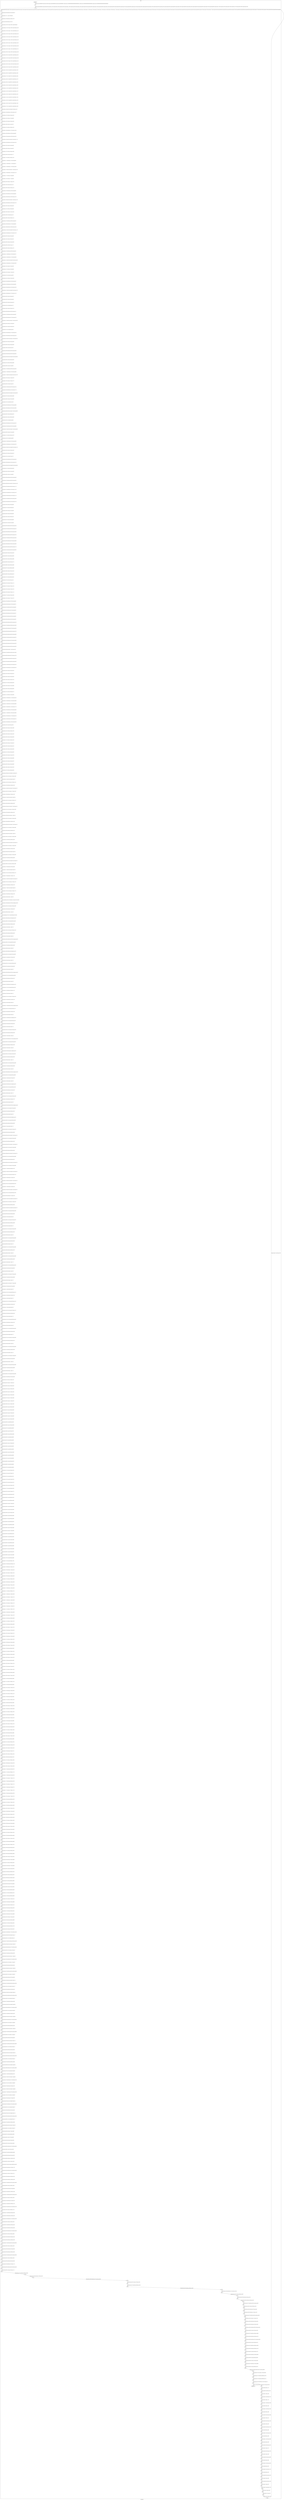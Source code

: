 digraph G {
label="Btor2XCFA";
subgraph cluster_0 {
label="main";
main_init[];
l1[];
l3[];
l4[];
l5[];
l6[];
l7[];
l8[];
l9[];
l10[];
l11[];
l12[];
l13[];
l14[];
l15[];
l16[];
l17[];
l18[];
l19[];
l20[];
l21[];
l22[];
l23[];
l24[];
l25[];
l26[];
l27[];
l28[];
l29[];
l30[];
l31[];
l32[];
l33[];
l34[];
l35[];
l36[];
l37[];
l38[];
l39[];
l40[];
l41[];
l42[];
l43[];
l44[];
l45[];
l46[];
l47[];
l48[];
l49[];
l50[];
l51[];
l52[];
l53[];
l54[];
l55[];
l56[];
l57[];
l58[];
l59[];
l60[];
l61[];
l62[];
l63[];
l64[];
l65[];
l66[];
l67[];
l68[];
l69[];
l70[];
l71[];
l72[];
l73[];
l74[];
l75[];
l76[];
l77[];
l78[];
l79[];
l80[];
l81[];
l82[];
l83[];
l84[];
l85[];
l86[];
l87[];
l88[];
l89[];
l90[];
l91[];
l92[];
l93[];
l94[];
l95[];
l96[];
l97[];
l98[];
l99[];
l100[];
l101[];
l102[];
l103[];
l104[];
l105[];
l106[];
l107[];
l108[];
l109[];
l110[];
l111[];
l112[];
l113[];
l114[];
l115[];
l116[];
l117[];
l118[];
l119[];
l120[];
l121[];
l122[];
l123[];
l124[];
l125[];
l126[];
l127[];
l128[];
l129[];
l130[];
l131[];
l132[];
l133[];
l134[];
l135[];
l136[];
l137[];
l138[];
l139[];
l140[];
l141[];
l142[];
l143[];
l144[];
l145[];
l146[];
l147[];
l148[];
l149[];
l150[];
l151[];
l152[];
l153[];
l154[];
l155[];
l156[];
l157[];
l158[];
l159[];
l160[];
l161[];
l162[];
l163[];
l164[];
l165[];
l166[];
l167[];
l168[];
l169[];
l170[];
l171[];
l172[];
l173[];
l174[];
l175[];
l176[];
l177[];
l178[];
l179[];
l180[];
l181[];
l182[];
l183[];
l184[];
l185[];
l186[];
l187[];
l188[];
l189[];
l190[];
l191[];
l192[];
l193[];
l194[];
l195[];
l196[];
l197[];
l198[];
l199[];
l200[];
l201[];
l202[];
l203[];
l204[];
l205[];
l206[];
l207[];
l208[];
l209[];
l210[];
l211[];
l212[];
l213[];
l214[];
l215[];
l216[];
l217[];
l218[];
l219[];
l220[];
l221[];
l222[];
l223[];
l224[];
l225[];
l226[];
l227[];
l228[];
l229[];
l230[];
l231[];
l232[];
l233[];
l234[];
l235[];
l236[];
l237[];
l238[];
l239[];
l240[];
l241[];
l242[];
l243[];
l244[];
l245[];
l246[];
l247[];
l248[];
l249[];
l250[];
l251[];
l252[];
l253[];
l254[];
l255[];
l256[];
l257[];
l258[];
l259[];
l260[];
l261[];
l262[];
l263[];
l264[];
l265[];
l266[];
l267[];
l268[];
l269[];
l270[];
l271[];
l272[];
l273[];
l274[];
l275[];
l276[];
l277[];
l278[];
l279[];
l280[];
l281[];
l282[];
l283[];
l284[];
l285[];
l286[];
l287[];
l288[];
l289[];
l290[];
l291[];
l292[];
l293[];
l294[];
l295[];
l296[];
l297[];
l298[];
l299[];
l300[];
l301[];
l302[];
l303[];
l304[];
l305[];
l306[];
l307[];
l308[];
l309[];
l310[];
l311[];
l312[];
l313[];
l314[];
l315[];
l316[];
l317[];
l318[];
l319[];
l320[];
l321[];
l322[];
l323[];
l324[];
l325[];
l326[];
l327[];
l328[];
l329[];
l330[];
l331[];
l332[];
l333[];
l334[];
l335[];
l336[];
l337[];
l338[];
l339[];
l340[];
l341[];
l342[];
l343[];
l344[];
l345[];
l346[];
l347[];
l348[];
l349[];
l350[];
l351[];
l352[];
l353[];
l354[];
l355[];
l356[];
l357[];
l358[];
l359[];
l360[];
l361[];
l362[];
l363[];
l364[];
l365[];
l366[];
l367[];
l368[];
l369[];
l370[];
l371[];
l372[];
l373[];
l374[];
l375[];
l376[];
l377[];
l378[];
l379[];
l380[];
l381[];
l382[];
l383[];
l384[];
l385[];
l386[];
l387[];
l388[];
l389[];
l390[];
l391[];
l392[];
l393[];
l394[];
l395[];
l396[];
l397[];
l398[];
l399[];
l400[];
l401[];
l402[];
l403[];
l404[];
l405[];
l406[];
l407[];
l408[];
l409[];
l410[];
l411[];
l412[];
l413[];
l414[];
l415[];
l416[];
l417[];
l418[];
l419[];
l420[];
l421[];
l422[];
l423[];
l424[];
l425[];
l426[];
l427[];
l428[];
l429[];
l430[];
l431[];
l432[];
l433[];
l434[];
l435[];
l436[];
l437[];
l438[];
l439[];
l440[];
l441[];
l442[];
l443[];
l444[];
l445[];
l446[];
l447[];
l448[];
l449[];
l450[];
l451[];
l452[];
l453[];
l454[];
l455[];
l456[];
l457[];
l458[];
l459[];
l460[];
l461[];
l462[];
l463[];
l464[];
l465[];
l466[];
l467[];
l468[];
l469[];
l470[];
l471[];
l472[];
l473[];
l474[];
l475[];
l476[];
l477[];
l478[];
l479[];
l480[];
l481[];
l482[];
l483[];
l484[];
l485[];
l486[];
l487[];
l488[];
l489[];
l490[];
l491[];
l492[];
l493[];
l494[];
l495[];
l496[];
l497[];
l498[];
l499[];
l500[];
l501[];
l502[];
l503[];
l504[];
l505[];
l506[];
l507[];
l508[];
l509[];
l510[];
l511[];
l512[];
l513[];
l514[];
l515[];
l516[];
l517[];
l518[];
l519[];
l520[];
l521[];
l522[];
l523[];
l524[];
l525[];
l526[];
l527[];
l528[];
l529[];
l530[];
l531[];
l532[];
l533[];
l534[];
l535[];
l536[];
l537[];
l538[];
l539[];
l540[];
l541[];
l542[];
l543[];
l544[];
l545[];
l546[];
l547[];
l548[];
l549[];
l550[];
l551[];
l552[];
l553[];
l554[];
l555[];
l556[];
l557[];
l558[];
l559[];
l560[];
l561[];
l562[];
l563[];
l564[];
l565[];
l566[];
l567[];
l568[];
l569[];
l570[];
l571[];
l572[];
l573[];
l574[];
l575[];
l576[];
l577[];
l578[];
l579[];
l580[];
l581[];
l582[];
l583[];
l584[];
l585[];
l586[];
l587[];
l588[];
l589[];
l590[];
l591[];
l592[];
l593[];
l594[];
l595[];
l596[];
l597[];
l598[];
l599[];
l600[];
l601[];
l602[];
l603[];
l604[];
l605[];
l606[];
l607[];
l608[];
l609[];
l610[];
l611[];
l612[];
l613[];
l614[];
l615[];
l616[];
l617[];
l618[];
l619[];
l620[];
l621[];
l622[];
l623[];
l624[];
l625[];
l626[];
l627[];
l628[];
l629[];
l630[];
l631[];
l632[];
l633[];
l634[];
l635[];
l636[];
l637[];
l638[];
l639[];
l640[];
l641[];
l642[];
l643[];
l644[];
l645[];
l646[];
l647[];
l648[];
l649[];
l650[];
l651[];
l652[];
l653[];
l654[];
l655[];
l656[];
l657[];
l658[];
l659[];
l660[];
l661[];
l662[];
l663[];
l664[];
l665[];
l666[];
l667[];
l668[];
l669[];
l670[];
l671[];
l672[];
l673[];
l674[];
l675[];
l676[];
l677[];
l678[];
l679[];
l680[];
l681[];
l682[];
l683[];
l684[];
l685[];
l686[];
l687[];
l688[];
l689[];
l690[];
l691[];
l692[];
l693[];
l694[];
l695[];
l696[];
l697[];
l698[];
l699[];
l700[];
l701[];
l702[];
l703[];
l704[];
l705[];
l706[];
l707[];
l708[];
l709[];
l710[];
l711[];
l712[];
l713[];
l714[];
l715[];
l716[];
l717[];
l718[];
l719[];
l720[];
l721[];
l722[];
l723[];
l724[];
l725[];
l726[];
l727[];
l728[];
l729[];
l730[];
l731[];
l732[];
l733[];
l734[];
l735[];
l736[];
l737[];
l738[];
l739[];
l740[];
l741[];
l742[];
l743[];
l744[];
l745[];
l746[];
l747[];
l748[];
l749[];
l750[];
l751[];
l752[];
l753[];
l754[];
l755[];
l756[];
l757[];
l758[];
l759[];
l760[];
l761[];
l762[];
l763[];
l764[];
l765[];
l766[];
l767[];
l768[];
l769[];
l770[];
l771[];
l772[];
l773[];
l774[];
l775[];
l776[];
l777[];
l778[];
l779[];
l780[];
l781[];
l782[];
l783[];
l784[];
l785[];
l786[];
l787[];
l788[];
l789[];
l790[];
main_error[];
l791[];
l792[];
l793[];
l794[];
l795[];
l796[];
l797[];
l798[];
l799[];
l800[];
l801[];
l802[];
l803[];
l804[];
l805[];
l806[];
l807[];
l808[];
l809[];
l810[];
l811[];
l812[];
l813[];
l814[];
l815[];
l816[];
l817[];
l818[];
l819[];
l820[];
l821[];
l822[];
l823[];
l824[];
l825[];
l826[];
l827[];
l828[];
main_init -> l1 [label="[(assign const_5 #b00000000),(assign const_8 #b0),(assign const_86 #b00000000),(assign const_88 #b00000001),(assign const_102 #b00000000000000000000000000000001),(assign const_103 #b000000000000000000000000),(assign const_481 #b00000000000000000000000000000000)] "];
l3 -> l4 [label="[(havoc input_85),(havoc input_87),(havoc input_89),(havoc input_90),(havoc input_91),(havoc input_92),(havoc input_93),(havoc input_94),(havoc input_95),(havoc input_96),(havoc input_97),(havoc input_98),(havoc input_99),(havoc input_100),(havoc input_101),(havoc input_107),(havoc input_108),(havoc input_109),(havoc input_110),(havoc input_111),(havoc input_112),(havoc input_113),(havoc input_114),(havoc input_115),(havoc input_116),(havoc input_117),(havoc input_118),(havoc input_119),(havoc input_153),(havoc input_166),(havoc input_179),(havoc input_192),(havoc input_205),(havoc input_218),(havoc input_231),(havoc input_240),(havoc input_242),(havoc input_244),(havoc input_251),(havoc input_253),(havoc input_255),(havoc input_262),(havoc input_264),(havoc input_266),(havoc input_273),(havoc input_275),(havoc input_277),(havoc input_284),(havoc input_286),(havoc input_288),(havoc input_295),(havoc input_297),(havoc input_299),(havoc input_306),(havoc input_308),(havoc input_310),(havoc input_317),(havoc input_319),(havoc input_321),(havoc input_328),(havoc input_330),(havoc input_332)] "];
l4 -> l5 [label="[(assign binary_83 (bvand state_79 (bvnot state_81)))] "];
l5 -> l6 [label="[(assign binary_104 (++ const_103 state_6))] "];
l6 -> l7 [label="[(assign binary_105 (bvadd const_102 binary_104))] "];
l7 -> l8 [label="[(assign slice_106 (extract binary_105 0 8))] "];
l8 -> l9 [label="[(assign ternary_120 (ite (= input_119 #b1) const_88 state_6))] "];
l9 -> l10 [label="[(assign ternary_121 (ite (= input_118 #b1) slice_106 ternary_120))] "];
l10 -> l11 [label="[(assign ternary_122 (ite (= input_117 #b1) const_88 ternary_121))] "];
l11 -> l12 [label="[(assign ternary_123 (ite (= input_116 #b1) slice_106 ternary_122))] "];
l12 -> l13 [label="[(assign ternary_124 (ite (= input_115 #b1) const_88 ternary_123))] "];
l13 -> l14 [label="[(assign ternary_125 (ite (= input_114 #b1) slice_106 ternary_124))] "];
l14 -> l15 [label="[(assign ternary_126 (ite (= input_113 #b1) const_88 ternary_125))] "];
l15 -> l16 [label="[(assign ternary_127 (ite (= input_112 #b1) slice_106 ternary_126))] "];
l16 -> l17 [label="[(assign ternary_128 (ite (= input_111 #b1) const_88 ternary_127))] "];
l17 -> l18 [label="[(assign ternary_129 (ite (= input_110 #b1) slice_106 ternary_128))] "];
l18 -> l19 [label="[(assign ternary_130 (ite (= input_109 #b1) const_88 ternary_129))] "];
l19 -> l20 [label="[(assign ternary_131 (ite (= input_108 #b1) slice_106 ternary_130))] "];
l20 -> l21 [label="[(assign ternary_132 (ite (= input_107 #b1) const_88 ternary_131))] "];
l21 -> l22 [label="[(assign ternary_133 (ite (= input_101 #b1) slice_106 ternary_132))] "];
l22 -> l23 [label="[(assign ternary_134 (ite (= input_100 #b1) const_88 ternary_133))] "];
l23 -> l24 [label="[(assign ternary_135 (ite (= input_99 #b1) const_86 ternary_134))] "];
l24 -> l25 [label="[(assign ternary_136 (ite (= input_98 #b1) const_88 ternary_135))] "];
l25 -> l26 [label="[(assign ternary_137 (ite (= input_97 #b1) const_86 ternary_136))] "];
l26 -> l27 [label="[(assign ternary_138 (ite (= input_96 #b1) const_88 ternary_137))] "];
l27 -> l28 [label="[(assign ternary_139 (ite (= input_95 #b1) const_86 ternary_138))] "];
l28 -> l29 [label="[(assign ternary_140 (ite (= input_94 #b1) const_88 ternary_139))] "];
l29 -> l30 [label="[(assign ternary_141 (ite (= input_93 #b1) const_86 ternary_140))] "];
l30 -> l31 [label="[(assign ternary_142 (ite (= input_92 #b1) const_88 ternary_141))] "];
l31 -> l32 [label="[(assign ternary_143 (ite (= input_91 #b1) const_86 ternary_142))] "];
l32 -> l33 [label="[(assign ternary_144 (ite (= input_90 #b1) const_88 ternary_143))] "];
l33 -> l34 [label="[(assign ternary_145 (ite (= input_89 #b1) const_86 ternary_144))] "];
l34 -> l35 [label="[(assign ternary_146 (ite (= input_87 #b1) const_88 ternary_145))] "];
l35 -> l36 [label="[(assign ternary_147 (ite (= input_85 #b1) const_86 ternary_146))] "];
l36 -> l37 [label="[(assign binary_149 (bvand (bvnot state_9) (bvnot input_119)))] "];
l37 -> l38 [label="[(assign binary_150 (bvand binary_149 (bvnot input_118)))] "];
l38 -> l39 [label="[(assign binary_151 (bvor binary_150 input_100))] "];
l39 -> l40 [label="[(assign binary_152 (bvor binary_151 input_99))] "];
l40 -> l41 [label="[(assign binary_154 (bvor binary_152 input_153))] "];
l41 -> l42 [label="[(assign binary_156 (bvor state_11 input_119))] "];
l42 -> l43 [label="[(assign binary_157 (bvor binary_156 input_118))] "];
l43 -> l44 [label="[(assign binary_158 (bvand binary_157 (bvnot input_100)))] "];
l44 -> l45 [label="[(assign binary_159 (bvand binary_158 (bvnot input_99)))] "];
l45 -> l46 [label="[(assign binary_160 (bvand binary_159 (bvnot input_153)))] "];
l46 -> l47 [label="[(assign binary_162 (bvand (bvnot state_13) (bvnot input_117)))] "];
l47 -> l48 [label="[(assign binary_163 (bvand binary_162 (bvnot input_116)))] "];
l48 -> l49 [label="[(assign binary_164 (bvor binary_163 input_98))] "];
l49 -> l50 [label="[(assign binary_165 (bvor binary_164 input_97))] "];
l50 -> l51 [label="[(assign binary_167 (bvor binary_165 input_166))] "];
l51 -> l52 [label="[(assign binary_169 (bvor state_15 input_117))] "];
l52 -> l53 [label="[(assign binary_170 (bvor binary_169 input_116))] "];
l53 -> l54 [label="[(assign binary_171 (bvand binary_170 (bvnot input_98)))] "];
l54 -> l55 [label="[(assign binary_172 (bvand binary_171 (bvnot input_97)))] "];
l55 -> l56 [label="[(assign binary_173 (bvand binary_172 (bvnot input_166)))] "];
l56 -> l57 [label="[(assign binary_175 (bvand (bvnot state_17) (bvnot input_115)))] "];
l57 -> l58 [label="[(assign binary_176 (bvand binary_175 (bvnot input_114)))] "];
l58 -> l59 [label="[(assign binary_177 (bvor binary_176 input_96))] "];
l59 -> l60 [label="[(assign binary_178 (bvor binary_177 input_95))] "];
l60 -> l61 [label="[(assign binary_180 (bvor binary_178 input_179))] "];
l61 -> l62 [label="[(assign binary_182 (bvor state_19 input_115))] "];
l62 -> l63 [label="[(assign binary_183 (bvor binary_182 input_114))] "];
l63 -> l64 [label="[(assign binary_184 (bvand binary_183 (bvnot input_96)))] "];
l64 -> l65 [label="[(assign binary_185 (bvand binary_184 (bvnot input_95)))] "];
l65 -> l66 [label="[(assign binary_186 (bvand binary_185 (bvnot input_179)))] "];
l66 -> l67 [label="[(assign binary_188 (bvand (bvnot state_21) (bvnot input_113)))] "];
l67 -> l68 [label="[(assign binary_189 (bvand binary_188 (bvnot input_112)))] "];
l68 -> l69 [label="[(assign binary_190 (bvor binary_189 input_94))] "];
l69 -> l70 [label="[(assign binary_191 (bvor binary_190 input_93))] "];
l70 -> l71 [label="[(assign binary_193 (bvor binary_191 input_192))] "];
l71 -> l72 [label="[(assign binary_195 (bvor state_23 input_113))] "];
l72 -> l73 [label="[(assign binary_196 (bvor binary_195 input_112))] "];
l73 -> l74 [label="[(assign binary_197 (bvand binary_196 (bvnot input_94)))] "];
l74 -> l75 [label="[(assign binary_198 (bvand binary_197 (bvnot input_93)))] "];
l75 -> l76 [label="[(assign binary_199 (bvand binary_198 (bvnot input_192)))] "];
l76 -> l77 [label="[(assign binary_201 (bvand (bvnot state_25) (bvnot input_111)))] "];
l77 -> l78 [label="[(assign binary_202 (bvand binary_201 (bvnot input_110)))] "];
l78 -> l79 [label="[(assign binary_203 (bvor binary_202 input_92))] "];
l79 -> l80 [label="[(assign binary_204 (bvor binary_203 input_91))] "];
l80 -> l81 [label="[(assign binary_206 (bvor binary_204 input_205))] "];
l81 -> l82 [label="[(assign binary_208 (bvor state_27 input_111))] "];
l82 -> l83 [label="[(assign binary_209 (bvor binary_208 input_110))] "];
l83 -> l84 [label="[(assign binary_210 (bvand binary_209 (bvnot input_92)))] "];
l84 -> l85 [label="[(assign binary_211 (bvand binary_210 (bvnot input_91)))] "];
l85 -> l86 [label="[(assign binary_212 (bvand binary_211 (bvnot input_205)))] "];
l86 -> l87 [label="[(assign binary_214 (bvand (bvnot state_29) (bvnot input_109)))] "];
l87 -> l88 [label="[(assign binary_215 (bvand binary_214 (bvnot input_108)))] "];
l88 -> l89 [label="[(assign binary_216 (bvor binary_215 input_90))] "];
l89 -> l90 [label="[(assign binary_217 (bvor binary_216 input_89))] "];
l90 -> l91 [label="[(assign binary_219 (bvor binary_217 input_218))] "];
l91 -> l92 [label="[(assign binary_221 (bvor state_31 input_109))] "];
l92 -> l93 [label="[(assign binary_222 (bvor binary_221 input_108))] "];
l93 -> l94 [label="[(assign binary_223 (bvand binary_222 (bvnot input_90)))] "];
l94 -> l95 [label="[(assign binary_224 (bvand binary_223 (bvnot input_89)))] "];
l95 -> l96 [label="[(assign binary_225 (bvand binary_224 (bvnot input_218)))] "];
l96 -> l97 [label="[(assign binary_227 (bvand (bvnot state_33) (bvnot input_107)))] "];
l97 -> l98 [label="[(assign binary_228 (bvand binary_227 (bvnot input_101)))] "];
l98 -> l99 [label="[(assign binary_229 (bvor binary_228 input_87))] "];
l99 -> l100 [label="[(assign binary_230 (bvor binary_229 input_85))] "];
l100 -> l101 [label="[(assign binary_232 (bvor binary_230 input_231))] "];
l101 -> l102 [label="[(assign binary_234 (bvor state_35 input_107))] "];
l102 -> l103 [label="[(assign binary_235 (bvor binary_234 input_101))] "];
l103 -> l104 [label="[(assign binary_236 (bvand binary_235 (bvnot input_87)))] "];
l104 -> l105 [label="[(assign binary_237 (bvand binary_236 (bvnot input_85)))] "];
l105 -> l106 [label="[(assign binary_238 (bvand binary_237 (bvnot input_231)))] "];
l106 -> l107 [label="[(assign binary_241 (bvand (bvnot state_37) (bvnot input_240)))] "];
l107 -> l108 [label="[(assign binary_243 (bvor binary_241 input_242))] "];
l108 -> l109 [label="[(assign binary_245 (bvor binary_243 input_244))] "];
l109 -> l110 [label="[(assign binary_247 (bvor state_39 input_240))] "];
l110 -> l111 [label="[(assign binary_248 (bvand binary_247 (bvnot input_242)))] "];
l111 -> l112 [label="[(assign binary_249 (bvand binary_248 (bvnot input_244)))] "];
l112 -> l113 [label="[(assign binary_252 (bvand (bvnot state_41) (bvnot input_251)))] "];
l113 -> l114 [label="[(assign binary_254 (bvor binary_252 input_253))] "];
l114 -> l115 [label="[(assign binary_256 (bvor binary_254 input_255))] "];
l115 -> l116 [label="[(assign binary_258 (bvor state_43 input_251))] "];
l116 -> l117 [label="[(assign binary_259 (bvand binary_258 (bvnot input_253)))] "];
l117 -> l118 [label="[(assign binary_260 (bvand binary_259 (bvnot input_255)))] "];
l118 -> l119 [label="[(assign binary_263 (bvand (bvnot state_45) (bvnot input_262)))] "];
l119 -> l120 [label="[(assign binary_265 (bvor binary_263 input_264))] "];
l120 -> l121 [label="[(assign binary_267 (bvor binary_265 input_266))] "];
l121 -> l122 [label="[(assign binary_269 (bvor state_47 input_262))] "];
l122 -> l123 [label="[(assign binary_270 (bvand binary_269 (bvnot input_264)))] "];
l123 -> l124 [label="[(assign binary_271 (bvand binary_270 (bvnot input_266)))] "];
l124 -> l125 [label="[(assign binary_274 (bvand (bvnot state_49) (bvnot input_273)))] "];
l125 -> l126 [label="[(assign binary_276 (bvor binary_274 input_275))] "];
l126 -> l127 [label="[(assign binary_278 (bvor binary_276 input_277))] "];
l127 -> l128 [label="[(assign binary_280 (bvor state_51 input_273))] "];
l128 -> l129 [label="[(assign binary_281 (bvand binary_280 (bvnot input_275)))] "];
l129 -> l130 [label="[(assign binary_282 (bvand binary_281 (bvnot input_277)))] "];
l130 -> l131 [label="[(assign binary_285 (bvand (bvnot state_53) (bvnot input_284)))] "];
l131 -> l132 [label="[(assign binary_287 (bvor binary_285 input_286))] "];
l132 -> l133 [label="[(assign binary_289 (bvor binary_287 input_288))] "];
l133 -> l134 [label="[(assign binary_291 (bvor state_55 input_284))] "];
l134 -> l135 [label="[(assign binary_292 (bvand binary_291 (bvnot input_286)))] "];
l135 -> l136 [label="[(assign binary_293 (bvand binary_292 (bvnot input_288)))] "];
l136 -> l137 [label="[(assign binary_296 (bvand (bvnot state_57) (bvnot input_295)))] "];
l137 -> l138 [label="[(assign binary_298 (bvor binary_296 input_297))] "];
l138 -> l139 [label="[(assign binary_300 (bvor binary_298 input_299))] "];
l139 -> l140 [label="[(assign binary_302 (bvor state_59 input_295))] "];
l140 -> l141 [label="[(assign binary_303 (bvand binary_302 (bvnot input_297)))] "];
l141 -> l142 [label="[(assign binary_304 (bvand binary_303 (bvnot input_299)))] "];
l142 -> l143 [label="[(assign binary_307 (bvand (bvnot state_61) (bvnot input_306)))] "];
l143 -> l144 [label="[(assign binary_309 (bvor binary_307 input_308))] "];
l144 -> l145 [label="[(assign binary_311 (bvor binary_309 input_310))] "];
l145 -> l146 [label="[(assign binary_313 (bvor state_63 input_306))] "];
l146 -> l147 [label="[(assign binary_314 (bvand binary_313 (bvnot input_308)))] "];
l147 -> l148 [label="[(assign binary_315 (bvand binary_314 (bvnot input_310)))] "];
l148 -> l149 [label="[(assign binary_318 (bvand (bvnot state_65) (bvnot input_317)))] "];
l149 -> l150 [label="[(assign binary_320 (bvor binary_318 input_319))] "];
l150 -> l151 [label="[(assign binary_322 (bvor binary_320 input_321))] "];
l151 -> l152 [label="[(assign binary_324 (bvor state_67 input_317))] "];
l152 -> l153 [label="[(assign binary_325 (bvand binary_324 (bvnot input_319)))] "];
l153 -> l154 [label="[(assign binary_326 (bvand binary_325 (bvnot input_321)))] "];
l154 -> l155 [label="[(assign binary_329 (bvand (bvnot state_69) (bvnot input_328)))] "];
l155 -> l156 [label="[(assign binary_331 (bvor binary_329 input_330))] "];
l156 -> l157 [label="[(assign binary_333 (bvor binary_331 input_332))] "];
l157 -> l158 [label="[(assign binary_335 (bvor state_71 input_328))] "];
l158 -> l159 [label="[(assign binary_336 (bvand binary_335 (bvnot input_330)))] "];
l159 -> l160 [label="[(assign binary_337 (bvand binary_336 (bvnot input_332)))] "];
l160 -> l161 [label="[(assign binary_339 (bvand (bvnot state_73) (bvnot input_119)))] "];
l161 -> l162 [label="[(assign binary_340 (bvand binary_339 (bvnot input_117)))] "];
l162 -> l163 [label="[(assign binary_341 (bvand binary_340 (bvnot input_115)))] "];
l163 -> l164 [label="[(assign binary_342 (bvand binary_341 (bvnot input_113)))] "];
l164 -> l165 [label="[(assign binary_343 (bvand binary_342 (bvnot input_111)))] "];
l165 -> l166 [label="[(assign binary_344 (bvand binary_343 (bvnot input_109)))] "];
l166 -> l167 [label="[(assign binary_345 (bvand binary_344 (bvnot input_107)))] "];
l167 -> l168 [label="[(assign binary_346 (bvor binary_345 input_99))] "];
l168 -> l169 [label="[(assign binary_347 (bvor binary_346 input_97))] "];
l169 -> l170 [label="[(assign binary_348 (bvor binary_347 input_95))] "];
l170 -> l171 [label="[(assign binary_349 (bvor binary_348 input_93))] "];
l171 -> l172 [label="[(assign binary_350 (bvor binary_349 input_91))] "];
l172 -> l173 [label="[(assign binary_351 (bvor binary_350 input_89))] "];
l173 -> l174 [label="[(assign binary_352 (bvor binary_351 input_85))] "];
l174 -> l175 [label="[(assign binary_353 (bvand binary_352 (bvnot input_240)))] "];
l175 -> l176 [label="[(assign binary_354 (bvand binary_353 (bvnot input_251)))] "];
l176 -> l177 [label="[(assign binary_355 (bvand binary_354 (bvnot input_262)))] "];
l177 -> l178 [label="[(assign binary_356 (bvand binary_355 (bvnot input_273)))] "];
l178 -> l179 [label="[(assign binary_357 (bvand binary_356 (bvnot input_284)))] "];
l179 -> l180 [label="[(assign binary_358 (bvand binary_357 (bvnot input_295)))] "];
l180 -> l181 [label="[(assign binary_359 (bvand binary_358 (bvnot input_306)))] "];
l181 -> l182 [label="[(assign binary_360 (bvand binary_359 (bvnot input_317)))] "];
l182 -> l183 [label="[(assign binary_361 (bvand binary_360 (bvnot input_328)))] "];
l183 -> l184 [label="[(assign binary_362 (bvor binary_361 input_244))] "];
l184 -> l185 [label="[(assign binary_363 (bvor binary_362 input_255))] "];
l185 -> l186 [label="[(assign binary_364 (bvor binary_363 input_266))] "];
l186 -> l187 [label="[(assign binary_365 (bvor binary_364 input_277))] "];
l187 -> l188 [label="[(assign binary_366 (bvor binary_365 input_288))] "];
l188 -> l189 [label="[(assign binary_367 (bvor binary_366 input_299))] "];
l189 -> l190 [label="[(assign binary_368 (bvor binary_367 input_310))] "];
l190 -> l191 [label="[(assign binary_369 (bvor binary_368 input_321))] "];
l191 -> l192 [label="[(assign binary_370 (bvor binary_369 input_332))] "];
l192 -> l193 [label="[(assign binary_372 (bvor state_75 input_119))] "];
l193 -> l194 [label="[(assign binary_373 (bvor binary_372 input_117))] "];
l194 -> l195 [label="[(assign binary_374 (bvor binary_373 input_115))] "];
l195 -> l196 [label="[(assign binary_375 (bvor binary_374 input_113))] "];
l196 -> l197 [label="[(assign binary_376 (bvor binary_375 input_111))] "];
l197 -> l198 [label="[(assign binary_377 (bvor binary_376 input_109))] "];
l198 -> l199 [label="[(assign binary_378 (bvor binary_377 input_107))] "];
l199 -> l200 [label="[(assign binary_379 (bvand binary_378 (bvnot input_99)))] "];
l200 -> l201 [label="[(assign binary_380 (bvand binary_379 (bvnot input_97)))] "];
l201 -> l202 [label="[(assign binary_381 (bvand binary_380 (bvnot input_95)))] "];
l202 -> l203 [label="[(assign binary_382 (bvand binary_381 (bvnot input_93)))] "];
l203 -> l204 [label="[(assign binary_383 (bvand binary_382 (bvnot input_91)))] "];
l204 -> l205 [label="[(assign binary_384 (bvand binary_383 (bvnot input_89)))] "];
l205 -> l206 [label="[(assign binary_385 (bvand binary_384 (bvnot input_85)))] "];
l206 -> l207 [label="[(assign binary_386 (bvand binary_385 (bvnot input_242)))] "];
l207 -> l208 [label="[(assign binary_387 (bvand binary_386 (bvnot input_253)))] "];
l208 -> l209 [label="[(assign binary_388 (bvand binary_387 (bvnot input_264)))] "];
l209 -> l210 [label="[(assign binary_389 (bvand binary_388 (bvnot input_275)))] "];
l210 -> l211 [label="[(assign binary_390 (bvand binary_389 (bvnot input_286)))] "];
l211 -> l212 [label="[(assign binary_391 (bvand binary_390 (bvnot input_297)))] "];
l212 -> l213 [label="[(assign binary_392 (bvand binary_391 (bvnot input_308)))] "];
l213 -> l214 [label="[(assign binary_393 (bvand binary_392 (bvnot input_319)))] "];
l214 -> l215 [label="[(assign binary_394 (bvand binary_393 (bvnot input_330)))] "];
l215 -> l216 [label="[(assign binary_396 (bvand state_77 (bvnot input_153)))] "];
l216 -> l217 [label="[(assign binary_397 (bvand binary_396 (bvnot input_166)))] "];
l217 -> l218 [label="[(assign binary_398 (bvand binary_397 (bvnot input_179)))] "];
l218 -> l219 [label="[(assign binary_399 (bvand binary_398 (bvnot input_192)))] "];
l219 -> l220 [label="[(assign binary_400 (bvand binary_399 (bvnot input_205)))] "];
l220 -> l221 [label="[(assign binary_401 (bvand binary_400 (bvnot input_218)))] "];
l221 -> l222 [label="[(assign binary_402 (bvand binary_401 (bvnot input_231)))] "];
l222 -> l223 [label="[(assign binary_403 (bvor binary_402 input_240))] "];
l223 -> l224 [label="[(assign binary_404 (bvor binary_403 input_251))] "];
l224 -> l225 [label="[(assign binary_405 (bvor binary_404 input_262))] "];
l225 -> l226 [label="[(assign binary_406 (bvor binary_405 input_273))] "];
l226 -> l227 [label="[(assign binary_407 (bvor binary_406 input_284))] "];
l227 -> l228 [label="[(assign binary_408 (bvor binary_407 input_295))] "];
l228 -> l229 [label="[(assign binary_409 (bvor binary_408 input_306))] "];
l229 -> l230 [label="[(assign binary_410 (bvor binary_409 input_317))] "];
l230 -> l231 [label="[(assign binary_411 (bvor binary_410 input_328))] "];
l231 -> l232 [label="[(assign binary_412 (bvand binary_411 (bvnot input_244)))] "];
l232 -> l233 [label="[(assign binary_413 (bvand binary_412 (bvnot input_255)))] "];
l233 -> l234 [label="[(assign binary_414 (bvand binary_413 (bvnot input_266)))] "];
l234 -> l235 [label="[(assign binary_415 (bvand binary_414 (bvnot input_277)))] "];
l235 -> l236 [label="[(assign binary_416 (bvand binary_415 (bvnot input_288)))] "];
l236 -> l237 [label="[(assign binary_417 (bvand binary_416 (bvnot input_299)))] "];
l237 -> l238 [label="[(assign binary_418 (bvand binary_417 (bvnot input_310)))] "];
l238 -> l239 [label="[(assign binary_419 (bvand binary_418 (bvnot input_321)))] "];
l239 -> l240 [label="[(assign binary_420 (bvand binary_419 (bvnot input_332)))] "];
l240 -> l241 [label="[(assign binary_422 (bvor state_79 input_153))] "];
l241 -> l242 [label="[(assign binary_423 (bvor binary_422 input_166))] "];
l242 -> l243 [label="[(assign binary_424 (bvor binary_423 input_179))] "];
l243 -> l244 [label="[(assign binary_425 (bvor binary_424 input_192))] "];
l244 -> l245 [label="[(assign binary_426 (bvor binary_425 input_205))] "];
l245 -> l246 [label="[(assign binary_427 (bvor binary_426 input_218))] "];
l246 -> l247 [label="[(assign binary_428 (bvor binary_427 input_231))] "];
l247 -> l248 [label="[(assign binary_429 (bvor binary_428 input_242))] "];
l248 -> l249 [label="[(assign binary_430 (bvor binary_429 input_253))] "];
l249 -> l250 [label="[(assign binary_431 (bvor binary_430 input_264))] "];
l250 -> l251 [label="[(assign binary_432 (bvor binary_431 input_275))] "];
l251 -> l252 [label="[(assign binary_433 (bvor binary_432 input_286))] "];
l252 -> l253 [label="[(assign binary_434 (bvor binary_433 input_297))] "];
l253 -> l254 [label="[(assign binary_435 (bvor binary_434 input_308))] "];
l254 -> l255 [label="[(assign binary_436 (bvor binary_435 input_319))] "];
l255 -> l256 [label="[(assign binary_437 (bvor binary_436 input_330))] "];
l256 -> l257 [label="[(assign binary_439 (bvand (bvnot state_9) (bvnot state_73)))] "];
l257 -> l258 [label="[(assign binary_440 (bvor (bvnot input_119) binary_439))] "];
l258 -> l259 [label="[(assign binary_441 (bvand (bvnot state_9) state_75))] "];
l259 -> l260 [label="[(assign binary_442 (bvor (bvnot input_118) binary_441))] "];
l260 -> l261 [label="[(assign binary_443 (bvand binary_440 binary_442))] "];
l261 -> l262 [label="[(assign binary_444 (bvand (bvnot state_13) (bvnot state_73)))] "];
l262 -> l263 [label="[(assign binary_445 (bvor (bvnot input_117) binary_444))] "];
l263 -> l264 [label="[(assign binary_446 (bvand binary_443 binary_445))] "];
l264 -> l265 [label="[(assign binary_447 (bvand (bvnot state_13) state_75))] "];
l265 -> l266 [label="[(assign binary_448 (bvor (bvnot input_116) binary_447))] "];
l266 -> l267 [label="[(assign binary_449 (bvand binary_446 binary_448))] "];
l267 -> l268 [label="[(assign binary_450 (bvand (bvnot state_17) (bvnot state_73)))] "];
l268 -> l269 [label="[(assign binary_451 (bvor (bvnot input_115) binary_450))] "];
l269 -> l270 [label="[(assign binary_452 (bvand binary_449 binary_451))] "];
l270 -> l271 [label="[(assign binary_453 (bvand (bvnot state_17) state_75))] "];
l271 -> l272 [label="[(assign binary_454 (bvor (bvnot input_114) binary_453))] "];
l272 -> l273 [label="[(assign binary_455 (bvand binary_452 binary_454))] "];
l273 -> l274 [label="[(assign binary_456 (bvand (bvnot state_21) (bvnot state_73)))] "];
l274 -> l275 [label="[(assign binary_457 (bvor (bvnot input_113) binary_456))] "];
l275 -> l276 [label="[(assign binary_458 (bvand binary_455 binary_457))] "];
l276 -> l277 [label="[(assign binary_459 (bvand (bvnot state_21) state_75))] "];
l277 -> l278 [label="[(assign binary_460 (bvor (bvnot input_112) binary_459))] "];
l278 -> l279 [label="[(assign binary_461 (bvand binary_458 binary_460))] "];
l279 -> l280 [label="[(assign binary_462 (bvand (bvnot state_25) (bvnot state_73)))] "];
l280 -> l281 [label="[(assign binary_463 (bvor (bvnot input_111) binary_462))] "];
l281 -> l282 [label="[(assign binary_464 (bvand binary_461 binary_463))] "];
l282 -> l283 [label="[(assign binary_465 (bvand (bvnot state_25) state_75))] "];
l283 -> l284 [label="[(assign binary_466 (bvor (bvnot input_110) binary_465))] "];
l284 -> l285 [label="[(assign binary_467 (bvand binary_464 binary_466))] "];
l285 -> l286 [label="[(assign binary_468 (bvand (bvnot state_29) (bvnot state_73)))] "];
l286 -> l287 [label="[(assign binary_469 (bvor (bvnot input_109) binary_468))] "];
l287 -> l288 [label="[(assign binary_470 (bvand binary_467 binary_469))] "];
l288 -> l289 [label="[(assign binary_471 (bvand (bvnot state_29) state_75))] "];
l289 -> l290 [label="[(assign binary_472 (bvor (bvnot input_108) binary_471))] "];
l290 -> l291 [label="[(assign binary_473 (bvand binary_470 binary_472))] "];
l291 -> l292 [label="[(assign binary_474 (bvand (bvnot state_33) (bvnot state_73)))] "];
l292 -> l293 [label="[(assign binary_475 (bvor (bvnot input_107) binary_474))] "];
l293 -> l294 [label="[(assign binary_476 (bvand binary_473 binary_475))] "];
l294 -> l295 [label="[(assign binary_477 (bvand (bvnot state_33) state_75))] "];
l295 -> l296 [label="[(assign binary_478 (bvor (bvnot input_101) binary_477))] "];
l296 -> l297 [label="[(assign binary_479 (bvand binary_476 binary_478))] "];
l297 -> l298 [label="[(assign binary_480 (bvand state_11 state_75))] "];
l298 -> l299 [label="[(assign comparison_482 (ite (bvule binary_104 const_481) #b1 #b0))] "];
l299 -> l300 [label="[(assign binary_483 (bvand binary_480 (bvnot comparison_482)))] "];
l300 -> l301 [label="[(assign binary_484 (bvor (bvnot input_100) binary_483))] "];
l301 -> l302 [label="[(assign binary_485 (bvand binary_479 binary_484))] "];
l302 -> l303 [label="[(assign binary_486 (bvand state_11 state_75))] "];
l303 -> l304 [label="[(assign comparison_487 (ite (= const_88 state_6) #b1 #b0))] "];
l304 -> l305 [label="[(assign binary_488 (bvand binary_486 comparison_487))] "];
l305 -> l306 [label="[(assign binary_489 (bvor (bvnot input_99) binary_488))] "];
l306 -> l307 [label="[(assign binary_490 (bvand binary_485 binary_489))] "];
l307 -> l308 [label="[(assign binary_491 (bvand state_11 state_77))] "];
l308 -> l309 [label="[(assign binary_492 (bvor (bvnot input_153) binary_491))] "];
l309 -> l310 [label="[(assign binary_493 (bvand binary_490 binary_492))] "];
l310 -> l311 [label="[(assign binary_494 (bvand state_15 state_75))] "];
l311 -> l312 [label="[(assign binary_495 (bvand binary_494 (bvnot comparison_482)))] "];
l312 -> l313 [label="[(assign binary_496 (bvor (bvnot input_98) binary_495))] "];
l313 -> l314 [label="[(assign binary_497 (bvand binary_493 binary_496))] "];
l314 -> l315 [label="[(assign binary_498 (bvand state_15 state_75))] "];
l315 -> l316 [label="[(assign binary_499 (bvand binary_498 comparison_487))] "];
l316 -> l317 [label="[(assign binary_500 (bvor (bvnot input_97) binary_499))] "];
l317 -> l318 [label="[(assign binary_501 (bvand binary_497 binary_500))] "];
l318 -> l319 [label="[(assign binary_502 (bvand state_15 state_77))] "];
l319 -> l320 [label="[(assign binary_503 (bvor (bvnot input_166) binary_502))] "];
l320 -> l321 [label="[(assign binary_504 (bvand binary_501 binary_503))] "];
l321 -> l322 [label="[(assign binary_505 (bvand state_19 state_75))] "];
l322 -> l323 [label="[(assign binary_506 (bvand binary_505 (bvnot comparison_482)))] "];
l323 -> l324 [label="[(assign binary_507 (bvor (bvnot input_96) binary_506))] "];
l324 -> l325 [label="[(assign binary_508 (bvand binary_504 binary_507))] "];
l325 -> l326 [label="[(assign binary_509 (bvand state_19 state_75))] "];
l326 -> l327 [label="[(assign binary_510 (bvand binary_509 comparison_487))] "];
l327 -> l328 [label="[(assign binary_511 (bvor (bvnot input_95) binary_510))] "];
l328 -> l329 [label="[(assign binary_512 (bvand binary_508 binary_511))] "];
l329 -> l330 [label="[(assign binary_513 (bvand state_19 state_77))] "];
l330 -> l331 [label="[(assign binary_514 (bvor (bvnot input_179) binary_513))] "];
l331 -> l332 [label="[(assign binary_515 (bvand binary_512 binary_514))] "];
l332 -> l333 [label="[(assign binary_516 (bvand state_23 state_75))] "];
l333 -> l334 [label="[(assign binary_517 (bvand binary_516 (bvnot comparison_482)))] "];
l334 -> l335 [label="[(assign binary_518 (bvor (bvnot input_94) binary_517))] "];
l335 -> l336 [label="[(assign binary_519 (bvand binary_515 binary_518))] "];
l336 -> l337 [label="[(assign binary_520 (bvand state_23 state_75))] "];
l337 -> l338 [label="[(assign binary_521 (bvand binary_520 comparison_487))] "];
l338 -> l339 [label="[(assign binary_522 (bvor (bvnot input_93) binary_521))] "];
l339 -> l340 [label="[(assign binary_523 (bvand binary_519 binary_522))] "];
l340 -> l341 [label="[(assign binary_524 (bvand state_23 state_77))] "];
l341 -> l342 [label="[(assign binary_525 (bvor (bvnot input_192) binary_524))] "];
l342 -> l343 [label="[(assign binary_526 (bvand binary_523 binary_525))] "];
l343 -> l344 [label="[(assign binary_527 (bvand state_27 state_75))] "];
l344 -> l345 [label="[(assign binary_528 (bvand binary_527 (bvnot comparison_482)))] "];
l345 -> l346 [label="[(assign binary_529 (bvor (bvnot input_92) binary_528))] "];
l346 -> l347 [label="[(assign binary_530 (bvand binary_526 binary_529))] "];
l347 -> l348 [label="[(assign binary_531 (bvand state_27 state_75))] "];
l348 -> l349 [label="[(assign binary_532 (bvand binary_531 comparison_487))] "];
l349 -> l350 [label="[(assign binary_533 (bvor (bvnot input_91) binary_532))] "];
l350 -> l351 [label="[(assign binary_534 (bvand binary_530 binary_533))] "];
l351 -> l352 [label="[(assign binary_535 (bvand state_27 state_77))] "];
l352 -> l353 [label="[(assign binary_536 (bvor (bvnot input_205) binary_535))] "];
l353 -> l354 [label="[(assign binary_537 (bvand binary_534 binary_536))] "];
l354 -> l355 [label="[(assign binary_538 (bvand state_31 state_75))] "];
l355 -> l356 [label="[(assign binary_539 (bvand binary_538 (bvnot comparison_482)))] "];
l356 -> l357 [label="[(assign binary_540 (bvor (bvnot input_90) binary_539))] "];
l357 -> l358 [label="[(assign binary_541 (bvand binary_537 binary_540))] "];
l358 -> l359 [label="[(assign binary_542 (bvand state_31 state_75))] "];
l359 -> l360 [label="[(assign binary_543 (bvand binary_542 comparison_487))] "];
l360 -> l361 [label="[(assign binary_544 (bvor (bvnot input_89) binary_543))] "];
l361 -> l362 [label="[(assign binary_545 (bvand binary_541 binary_544))] "];
l362 -> l363 [label="[(assign binary_546 (bvand state_31 state_77))] "];
l363 -> l364 [label="[(assign binary_547 (bvor (bvnot input_218) binary_546))] "];
l364 -> l365 [label="[(assign binary_548 (bvand binary_545 binary_547))] "];
l365 -> l366 [label="[(assign binary_549 (bvand state_35 state_75))] "];
l366 -> l367 [label="[(assign binary_550 (bvand binary_549 (bvnot comparison_482)))] "];
l367 -> l368 [label="[(assign binary_551 (bvor (bvnot input_87) binary_550))] "];
l368 -> l369 [label="[(assign binary_552 (bvand binary_548 binary_551))] "];
l369 -> l370 [label="[(assign binary_553 (bvand state_35 state_75))] "];
l370 -> l371 [label="[(assign binary_554 (bvand binary_553 comparison_487))] "];
l371 -> l372 [label="[(assign binary_555 (bvor (bvnot input_85) binary_554))] "];
l372 -> l373 [label="[(assign binary_556 (bvand binary_552 binary_555))] "];
l373 -> l374 [label="[(assign binary_557 (bvand state_35 state_77))] "];
l374 -> l375 [label="[(assign binary_558 (bvor (bvnot input_231) binary_557))] "];
l375 -> l376 [label="[(assign binary_559 (bvand binary_556 binary_558))] "];
l376 -> l377 [label="[(assign binary_560 (bvand (bvnot state_37) (bvnot state_73)))] "];
l377 -> l378 [label="[(assign binary_561 (bvor (bvnot input_240) binary_560))] "];
l378 -> l379 [label="[(assign binary_562 (bvand binary_559 binary_561))] "];
l379 -> l380 [label="[(assign binary_563 (bvand (bvnot state_41) (bvnot state_73)))] "];
l380 -> l381 [label="[(assign binary_564 (bvor (bvnot input_251) binary_563))] "];
l381 -> l382 [label="[(assign binary_565 (bvand binary_562 binary_564))] "];
l382 -> l383 [label="[(assign binary_566 (bvand (bvnot state_45) (bvnot state_73)))] "];
l383 -> l384 [label="[(assign binary_567 (bvor (bvnot input_262) binary_566))] "];
l384 -> l385 [label="[(assign binary_568 (bvand binary_565 binary_567))] "];
l385 -> l386 [label="[(assign binary_569 (bvand (bvnot state_49) (bvnot state_73)))] "];
l386 -> l387 [label="[(assign binary_570 (bvor (bvnot input_273) binary_569))] "];
l387 -> l388 [label="[(assign binary_571 (bvand binary_568 binary_570))] "];
l388 -> l389 [label="[(assign binary_572 (bvand (bvnot state_53) (bvnot state_73)))] "];
l389 -> l390 [label="[(assign binary_573 (bvor (bvnot input_284) binary_572))] "];
l390 -> l391 [label="[(assign binary_574 (bvand binary_571 binary_573))] "];
l391 -> l392 [label="[(assign binary_575 (bvand (bvnot state_57) (bvnot state_73)))] "];
l392 -> l393 [label="[(assign binary_576 (bvor (bvnot input_295) binary_575))] "];
l393 -> l394 [label="[(assign binary_577 (bvand binary_574 binary_576))] "];
l394 -> l395 [label="[(assign binary_578 (bvand (bvnot state_61) (bvnot state_73)))] "];
l395 -> l396 [label="[(assign binary_579 (bvor (bvnot input_306) binary_578))] "];
l396 -> l397 [label="[(assign binary_580 (bvand binary_577 binary_579))] "];
l397 -> l398 [label="[(assign binary_581 (bvand (bvnot state_65) (bvnot state_73)))] "];
l398 -> l399 [label="[(assign binary_582 (bvor (bvnot input_317) binary_581))] "];
l399 -> l400 [label="[(assign binary_583 (bvand binary_580 binary_582))] "];
l400 -> l401 [label="[(assign binary_584 (bvand (bvnot state_69) (bvnot state_73)))] "];
l401 -> l402 [label="[(assign binary_585 (bvor (bvnot input_328) binary_584))] "];
l402 -> l403 [label="[(assign binary_586 (bvand binary_583 binary_585))] "];
l403 -> l404 [label="[(assign binary_587 (bvand state_39 state_75))] "];
l404 -> l405 [label="[(assign binary_588 (bvor (bvnot input_242) binary_587))] "];
l405 -> l406 [label="[(assign binary_589 (bvand binary_586 binary_588))] "];
l406 -> l407 [label="[(assign binary_590 (bvand state_39 state_77))] "];
l407 -> l408 [label="[(assign binary_591 (bvor (bvnot input_244) binary_590))] "];
l408 -> l409 [label="[(assign binary_592 (bvand binary_589 binary_591))] "];
l409 -> l410 [label="[(assign binary_593 (bvand state_43 state_75))] "];
l410 -> l411 [label="[(assign binary_594 (bvor (bvnot input_253) binary_593))] "];
l411 -> l412 [label="[(assign binary_595 (bvand binary_592 binary_594))] "];
l412 -> l413 [label="[(assign binary_596 (bvand state_43 state_77))] "];
l413 -> l414 [label="[(assign binary_597 (bvor (bvnot input_255) binary_596))] "];
l414 -> l415 [label="[(assign binary_598 (bvand binary_595 binary_597))] "];
l415 -> l416 [label="[(assign binary_599 (bvand state_47 state_75))] "];
l416 -> l417 [label="[(assign binary_600 (bvor (bvnot input_264) binary_599))] "];
l417 -> l418 [label="[(assign binary_601 (bvand binary_598 binary_600))] "];
l418 -> l419 [label="[(assign binary_602 (bvand state_47 state_77))] "];
l419 -> l420 [label="[(assign binary_603 (bvor (bvnot input_266) binary_602))] "];
l420 -> l421 [label="[(assign binary_604 (bvand binary_601 binary_603))] "];
l421 -> l422 [label="[(assign binary_605 (bvand state_51 state_75))] "];
l422 -> l423 [label="[(assign binary_606 (bvor (bvnot input_275) binary_605))] "];
l423 -> l424 [label="[(assign binary_607 (bvand binary_604 binary_606))] "];
l424 -> l425 [label="[(assign binary_608 (bvand state_51 state_77))] "];
l425 -> l426 [label="[(assign binary_609 (bvor (bvnot input_277) binary_608))] "];
l426 -> l427 [label="[(assign binary_610 (bvand binary_607 binary_609))] "];
l427 -> l428 [label="[(assign binary_611 (bvand state_55 state_75))] "];
l428 -> l429 [label="[(assign binary_612 (bvor (bvnot input_286) binary_611))] "];
l429 -> l430 [label="[(assign binary_613 (bvand binary_610 binary_612))] "];
l430 -> l431 [label="[(assign binary_614 (bvand state_55 state_77))] "];
l431 -> l432 [label="[(assign binary_615 (bvor (bvnot input_288) binary_614))] "];
l432 -> l433 [label="[(assign binary_616 (bvand binary_613 binary_615))] "];
l433 -> l434 [label="[(assign binary_617 (bvand state_59 state_75))] "];
l434 -> l435 [label="[(assign binary_618 (bvor (bvnot input_297) binary_617))] "];
l435 -> l436 [label="[(assign binary_619 (bvand binary_616 binary_618))] "];
l436 -> l437 [label="[(assign binary_620 (bvand state_59 state_77))] "];
l437 -> l438 [label="[(assign binary_621 (bvor (bvnot input_299) binary_620))] "];
l438 -> l439 [label="[(assign binary_622 (bvand binary_619 binary_621))] "];
l439 -> l440 [label="[(assign binary_623 (bvand state_63 state_75))] "];
l440 -> l441 [label="[(assign binary_624 (bvor (bvnot input_308) binary_623))] "];
l441 -> l442 [label="[(assign binary_625 (bvand binary_622 binary_624))] "];
l442 -> l443 [label="[(assign binary_626 (bvand state_63 state_77))] "];
l443 -> l444 [label="[(assign binary_627 (bvor (bvnot input_310) binary_626))] "];
l444 -> l445 [label="[(assign binary_628 (bvand binary_625 binary_627))] "];
l445 -> l446 [label="[(assign binary_629 (bvand state_67 state_75))] "];
l446 -> l447 [label="[(assign binary_630 (bvor (bvnot input_319) binary_629))] "];
l447 -> l448 [label="[(assign binary_631 (bvand binary_628 binary_630))] "];
l448 -> l449 [label="[(assign binary_632 (bvand state_67 state_77))] "];
l449 -> l450 [label="[(assign binary_633 (bvor (bvnot input_321) binary_632))] "];
l450 -> l451 [label="[(assign binary_634 (bvand binary_631 binary_633))] "];
l451 -> l452 [label="[(assign binary_635 (bvand state_71 state_75))] "];
l452 -> l453 [label="[(assign binary_636 (bvor (bvnot input_330) binary_635))] "];
l453 -> l454 [label="[(assign binary_637 (bvand binary_634 binary_636))] "];
l454 -> l455 [label="[(assign binary_638 (bvand state_71 state_77))] "];
l455 -> l456 [label="[(assign binary_639 (bvor (bvnot input_332) binary_638))] "];
l456 -> l457 [label="[(assign binary_640 (bvand binary_637 binary_639))] "];
l457 -> l458 [label="[(assign binary_641 (bvor input_119 input_118))] "];
l458 -> l459 [label="[(assign binary_642 (bvor input_117 binary_641))] "];
l459 -> l460 [label="[(assign binary_643 (bvor input_116 binary_642))] "];
l460 -> l461 [label="[(assign binary_644 (bvor input_115 binary_643))] "];
l461 -> l462 [label="[(assign binary_645 (bvor input_114 binary_644))] "];
l462 -> l463 [label="[(assign binary_646 (bvor input_113 binary_645))] "];
l463 -> l464 [label="[(assign binary_647 (bvor input_112 binary_646))] "];
l464 -> l465 [label="[(assign binary_648 (bvor input_111 binary_647))] "];
l465 -> l466 [label="[(assign binary_649 (bvor input_110 binary_648))] "];
l466 -> l467 [label="[(assign binary_650 (bvor input_109 binary_649))] "];
l467 -> l468 [label="[(assign binary_651 (bvor input_108 binary_650))] "];
l468 -> l469 [label="[(assign binary_652 (bvor input_107 binary_651))] "];
l469 -> l470 [label="[(assign binary_653 (bvor input_101 binary_652))] "];
l470 -> l471 [label="[(assign binary_654 (bvor input_100 binary_653))] "];
l471 -> l472 [label="[(assign binary_655 (bvor input_99 binary_654))] "];
l472 -> l473 [label="[(assign binary_656 (bvor input_153 binary_655))] "];
l473 -> l474 [label="[(assign binary_657 (bvor input_98 binary_656))] "];
l474 -> l475 [label="[(assign binary_658 (bvor input_97 binary_657))] "];
l475 -> l476 [label="[(assign binary_659 (bvor input_166 binary_658))] "];
l476 -> l477 [label="[(assign binary_660 (bvor input_96 binary_659))] "];
l477 -> l478 [label="[(assign binary_661 (bvor input_95 binary_660))] "];
l478 -> l479 [label="[(assign binary_662 (bvor input_179 binary_661))] "];
l479 -> l480 [label="[(assign binary_663 (bvor input_94 binary_662))] "];
l480 -> l481 [label="[(assign binary_664 (bvor input_93 binary_663))] "];
l481 -> l482 [label="[(assign binary_665 (bvor input_192 binary_664))] "];
l482 -> l483 [label="[(assign binary_666 (bvor input_92 binary_665))] "];
l483 -> l484 [label="[(assign binary_667 (bvor input_91 binary_666))] "];
l484 -> l485 [label="[(assign binary_668 (bvor input_205 binary_667))] "];
l485 -> l486 [label="[(assign binary_669 (bvor input_90 binary_668))] "];
l486 -> l487 [label="[(assign binary_670 (bvor input_89 binary_669))] "];
l487 -> l488 [label="[(assign binary_671 (bvor input_218 binary_670))] "];
l488 -> l489 [label="[(assign binary_672 (bvor input_87 binary_671))] "];
l489 -> l490 [label="[(assign binary_673 (bvor input_85 binary_672))] "];
l490 -> l491 [label="[(assign binary_674 (bvor input_231 binary_673))] "];
l491 -> l492 [label="[(assign binary_675 (bvor input_240 binary_674))] "];
l492 -> l493 [label="[(assign binary_676 (bvor input_251 binary_675))] "];
l493 -> l494 [label="[(assign binary_677 (bvor input_262 binary_676))] "];
l494 -> l495 [label="[(assign binary_678 (bvor input_273 binary_677))] "];
l495 -> l496 [label="[(assign binary_679 (bvor input_284 binary_678))] "];
l496 -> l497 [label="[(assign binary_680 (bvor input_295 binary_679))] "];
l497 -> l498 [label="[(assign binary_681 (bvor input_306 binary_680))] "];
l498 -> l499 [label="[(assign binary_682 (bvor input_317 binary_681))] "];
l499 -> l500 [label="[(assign binary_683 (bvor input_328 binary_682))] "];
l500 -> l501 [label="[(assign binary_684 (bvor input_242 binary_683))] "];
l501 -> l502 [label="[(assign binary_685 (bvor input_244 binary_684))] "];
l502 -> l503 [label="[(assign binary_686 (bvor input_253 binary_685))] "];
l503 -> l504 [label="[(assign binary_687 (bvor input_255 binary_686))] "];
l504 -> l505 [label="[(assign binary_688 (bvor input_264 binary_687))] "];
l505 -> l506 [label="[(assign binary_689 (bvor input_266 binary_688))] "];
l506 -> l507 [label="[(assign binary_690 (bvor input_275 binary_689))] "];
l507 -> l508 [label="[(assign binary_691 (bvor input_277 binary_690))] "];
l508 -> l509 [label="[(assign binary_692 (bvor input_286 binary_691))] "];
l509 -> l510 [label="[(assign binary_693 (bvor input_288 binary_692))] "];
l510 -> l511 [label="[(assign binary_694 (bvor input_297 binary_693))] "];
l511 -> l512 [label="[(assign binary_695 (bvor input_299 binary_694))] "];
l512 -> l513 [label="[(assign binary_696 (bvor input_308 binary_695))] "];
l513 -> l514 [label="[(assign binary_697 (bvor input_310 binary_696))] "];
l514 -> l515 [label="[(assign binary_698 (bvor input_319 binary_697))] "];
l515 -> l516 [label="[(assign binary_699 (bvor input_321 binary_698))] "];
l516 -> l517 [label="[(assign binary_700 (bvor input_330 binary_699))] "];
l517 -> l518 [label="[(assign binary_701 (bvor input_332 binary_700))] "];
l518 -> l519 [label="[(assign binary_702 (bvand binary_640 binary_701))] "];
l519 -> l520 [label="[(assign binary_703 (bvand input_119 input_118))] "];
l520 -> l521 [label="[(assign binary_704 (bvand input_117 binary_641))] "];
l521 -> l522 [label="[(assign binary_705 (bvor binary_703 binary_704))] "];
l522 -> l523 [label="[(assign binary_706 (bvand input_116 binary_642))] "];
l523 -> l524 [label="[(assign binary_707 (bvor binary_705 binary_706))] "];
l524 -> l525 [label="[(assign binary_708 (bvand input_115 binary_643))] "];
l525 -> l526 [label="[(assign binary_709 (bvor binary_707 binary_708))] "];
l526 -> l527 [label="[(assign binary_710 (bvand input_114 binary_644))] "];
l527 -> l528 [label="[(assign binary_711 (bvor binary_709 binary_710))] "];
l528 -> l529 [label="[(assign binary_712 (bvand input_113 binary_645))] "];
l529 -> l530 [label="[(assign binary_713 (bvor binary_711 binary_712))] "];
l530 -> l531 [label="[(assign binary_714 (bvand input_112 binary_646))] "];
l531 -> l532 [label="[(assign binary_715 (bvor binary_713 binary_714))] "];
l532 -> l533 [label="[(assign binary_716 (bvand input_111 binary_647))] "];
l533 -> l534 [label="[(assign binary_717 (bvor binary_715 binary_716))] "];
l534 -> l535 [label="[(assign binary_718 (bvand input_110 binary_648))] "];
l535 -> l536 [label="[(assign binary_719 (bvor binary_717 binary_718))] "];
l536 -> l537 [label="[(assign binary_720 (bvand input_109 binary_649))] "];
l537 -> l538 [label="[(assign binary_721 (bvor binary_719 binary_720))] "];
l538 -> l539 [label="[(assign binary_722 (bvand input_108 binary_650))] "];
l539 -> l540 [label="[(assign binary_723 (bvor binary_721 binary_722))] "];
l540 -> l541 [label="[(assign binary_724 (bvand input_107 binary_651))] "];
l541 -> l542 [label="[(assign binary_725 (bvor binary_723 binary_724))] "];
l542 -> l543 [label="[(assign binary_726 (bvand input_101 binary_652))] "];
l543 -> l544 [label="[(assign binary_727 (bvor binary_725 binary_726))] "];
l544 -> l545 [label="[(assign binary_728 (bvand input_100 binary_653))] "];
l545 -> l546 [label="[(assign binary_729 (bvor binary_727 binary_728))] "];
l546 -> l547 [label="[(assign binary_730 (bvand input_99 binary_654))] "];
l547 -> l548 [label="[(assign binary_731 (bvor binary_729 binary_730))] "];
l548 -> l549 [label="[(assign binary_732 (bvand input_153 binary_655))] "];
l549 -> l550 [label="[(assign binary_733 (bvor binary_731 binary_732))] "];
l550 -> l551 [label="[(assign binary_734 (bvand input_98 binary_656))] "];
l551 -> l552 [label="[(assign binary_735 (bvor binary_733 binary_734))] "];
l552 -> l553 [label="[(assign binary_736 (bvand input_97 binary_657))] "];
l553 -> l554 [label="[(assign binary_737 (bvor binary_735 binary_736))] "];
l554 -> l555 [label="[(assign binary_738 (bvand input_166 binary_658))] "];
l555 -> l556 [label="[(assign binary_739 (bvor binary_737 binary_738))] "];
l556 -> l557 [label="[(assign binary_740 (bvand input_96 binary_659))] "];
l557 -> l558 [label="[(assign binary_741 (bvor binary_739 binary_740))] "];
l558 -> l559 [label="[(assign binary_742 (bvand input_95 binary_660))] "];
l559 -> l560 [label="[(assign binary_743 (bvor binary_741 binary_742))] "];
l560 -> l561 [label="[(assign binary_744 (bvand input_179 binary_661))] "];
l561 -> l562 [label="[(assign binary_745 (bvor binary_743 binary_744))] "];
l562 -> l563 [label="[(assign binary_746 (bvand input_94 binary_662))] "];
l563 -> l564 [label="[(assign binary_747 (bvor binary_745 binary_746))] "];
l564 -> l565 [label="[(assign binary_748 (bvand input_93 binary_663))] "];
l565 -> l566 [label="[(assign binary_749 (bvor binary_747 binary_748))] "];
l566 -> l567 [label="[(assign binary_750 (bvand input_192 binary_664))] "];
l567 -> l568 [label="[(assign binary_751 (bvor binary_749 binary_750))] "];
l568 -> l569 [label="[(assign binary_752 (bvand input_92 binary_665))] "];
l569 -> l570 [label="[(assign binary_753 (bvor binary_751 binary_752))] "];
l570 -> l571 [label="[(assign binary_754 (bvand input_91 binary_666))] "];
l571 -> l572 [label="[(assign binary_755 (bvor binary_753 binary_754))] "];
l572 -> l573 [label="[(assign binary_756 (bvand input_205 binary_667))] "];
l573 -> l574 [label="[(assign binary_757 (bvor binary_755 binary_756))] "];
l574 -> l575 [label="[(assign binary_758 (bvand input_90 binary_668))] "];
l575 -> l576 [label="[(assign binary_759 (bvor binary_757 binary_758))] "];
l576 -> l577 [label="[(assign binary_760 (bvand input_89 binary_669))] "];
l577 -> l578 [label="[(assign binary_761 (bvor binary_759 binary_760))] "];
l578 -> l579 [label="[(assign binary_762 (bvand input_218 binary_670))] "];
l579 -> l580 [label="[(assign binary_763 (bvor binary_761 binary_762))] "];
l580 -> l581 [label="[(assign binary_764 (bvand input_87 binary_671))] "];
l581 -> l582 [label="[(assign binary_765 (bvor binary_763 binary_764))] "];
l582 -> l583 [label="[(assign binary_766 (bvand input_85 binary_672))] "];
l583 -> l584 [label="[(assign binary_767 (bvor binary_765 binary_766))] "];
l584 -> l585 [label="[(assign binary_768 (bvand input_231 binary_673))] "];
l585 -> l586 [label="[(assign binary_769 (bvor binary_767 binary_768))] "];
l586 -> l587 [label="[(assign binary_770 (bvand input_240 binary_674))] "];
l587 -> l588 [label="[(assign binary_771 (bvor binary_769 binary_770))] "];
l588 -> l589 [label="[(assign binary_772 (bvand input_251 binary_675))] "];
l589 -> l590 [label="[(assign binary_773 (bvor binary_771 binary_772))] "];
l590 -> l591 [label="[(assign binary_774 (bvand input_262 binary_676))] "];
l591 -> l592 [label="[(assign binary_775 (bvor binary_773 binary_774))] "];
l592 -> l593 [label="[(assign binary_776 (bvand input_273 binary_677))] "];
l593 -> l594 [label="[(assign binary_777 (bvor binary_775 binary_776))] "];
l594 -> l595 [label="[(assign binary_778 (bvand input_284 binary_678))] "];
l595 -> l596 [label="[(assign binary_779 (bvor binary_777 binary_778))] "];
l596 -> l597 [label="[(assign binary_780 (bvand input_295 binary_679))] "];
l597 -> l598 [label="[(assign binary_781 (bvor binary_779 binary_780))] "];
l598 -> l599 [label="[(assign binary_782 (bvand input_306 binary_680))] "];
l599 -> l600 [label="[(assign binary_783 (bvor binary_781 binary_782))] "];
l600 -> l601 [label="[(assign binary_784 (bvand input_317 binary_681))] "];
l601 -> l602 [label="[(assign binary_785 (bvor binary_783 binary_784))] "];
l602 -> l603 [label="[(assign binary_786 (bvand input_328 binary_682))] "];
l603 -> l604 [label="[(assign binary_787 (bvor binary_785 binary_786))] "];
l604 -> l605 [label="[(assign binary_788 (bvand input_242 binary_683))] "];
l605 -> l606 [label="[(assign binary_789 (bvor binary_787 binary_788))] "];
l606 -> l607 [label="[(assign binary_790 (bvand input_244 binary_684))] "];
l607 -> l608 [label="[(assign binary_791 (bvor binary_789 binary_790))] "];
l608 -> l609 [label="[(assign binary_792 (bvand input_253 binary_685))] "];
l609 -> l610 [label="[(assign binary_793 (bvor binary_791 binary_792))] "];
l610 -> l611 [label="[(assign binary_794 (bvand input_255 binary_686))] "];
l611 -> l612 [label="[(assign binary_795 (bvor binary_793 binary_794))] "];
l612 -> l613 [label="[(assign binary_796 (bvand input_264 binary_687))] "];
l613 -> l614 [label="[(assign binary_797 (bvor binary_795 binary_796))] "];
l614 -> l615 [label="[(assign binary_798 (bvand input_266 binary_688))] "];
l615 -> l616 [label="[(assign binary_799 (bvor binary_797 binary_798))] "];
l616 -> l617 [label="[(assign binary_800 (bvand input_275 binary_689))] "];
l617 -> l618 [label="[(assign binary_801 (bvor binary_799 binary_800))] "];
l618 -> l619 [label="[(assign binary_802 (bvand input_277 binary_690))] "];
l619 -> l620 [label="[(assign binary_803 (bvor binary_801 binary_802))] "];
l620 -> l621 [label="[(assign binary_804 (bvand input_286 binary_691))] "];
l621 -> l622 [label="[(assign binary_805 (bvor binary_803 binary_804))] "];
l622 -> l623 [label="[(assign binary_806 (bvand input_288 binary_692))] "];
l623 -> l624 [label="[(assign binary_807 (bvor binary_805 binary_806))] "];
l624 -> l625 [label="[(assign binary_808 (bvand input_297 binary_693))] "];
l625 -> l626 [label="[(assign binary_809 (bvor binary_807 binary_808))] "];
l626 -> l627 [label="[(assign binary_810 (bvand input_299 binary_694))] "];
l627 -> l628 [label="[(assign binary_811 (bvor binary_809 binary_810))] "];
l628 -> l629 [label="[(assign binary_812 (bvand input_308 binary_695))] "];
l629 -> l630 [label="[(assign binary_813 (bvor binary_811 binary_812))] "];
l630 -> l631 [label="[(assign binary_814 (bvand input_310 binary_696))] "];
l631 -> l632 [label="[(assign binary_815 (bvor binary_813 binary_814))] "];
l632 -> l633 [label="[(assign binary_816 (bvand input_319 binary_697))] "];
l633 -> l634 [label="[(assign binary_817 (bvor binary_815 binary_816))] "];
l634 -> l635 [label="[(assign binary_818 (bvand input_321 binary_698))] "];
l635 -> l636 [label="[(assign binary_819 (bvor binary_817 binary_818))] "];
l636 -> l637 [label="[(assign binary_820 (bvand input_330 binary_699))] "];
l637 -> l638 [label="[(assign binary_821 (bvor binary_819 binary_820))] "];
l638 -> l639 [label="[(assign binary_822 (bvand input_332 binary_700))] "];
l639 -> l640 [label="[(assign binary_823 (bvor binary_821 binary_822))] "];
l640 -> l641 [label="[(assign binary_824 (bvand binary_702 (bvnot binary_823)))] "];
l641 -> l642 [label="[(assign binary_825 (bvand (bvnot state_9) state_11))] "];
l642 -> l643 [label="[(assign binary_826 (bvor (bvnot state_9) state_11))] "];
l643 -> l644 [label="[(assign binary_827 (bvand (bvnot binary_825) binary_826))] "];
l644 -> l645 [label="[(assign binary_828 (bvand (bvnot state_13) state_15))] "];
l645 -> l646 [label="[(assign binary_829 (bvand binary_827 (bvnot binary_828)))] "];
l646 -> l647 [label="[(assign binary_830 (bvor (bvnot state_13) state_15))] "];
l647 -> l648 [label="[(assign binary_831 (bvand binary_829 binary_830))] "];
l648 -> l649 [label="[(assign binary_832 (bvand (bvnot state_17) state_19))] "];
l649 -> l650 [label="[(assign binary_833 (bvand binary_831 (bvnot binary_832)))] "];
l650 -> l651 [label="[(assign binary_834 (bvor (bvnot state_17) state_19))] "];
l651 -> l652 [label="[(assign binary_835 (bvand binary_833 binary_834))] "];
l652 -> l653 [label="[(assign binary_836 (bvand (bvnot state_21) state_23))] "];
l653 -> l654 [label="[(assign binary_837 (bvand binary_835 (bvnot binary_836)))] "];
l654 -> l655 [label="[(assign binary_838 (bvor (bvnot state_21) state_23))] "];
l655 -> l656 [label="[(assign binary_839 (bvand binary_837 binary_838))] "];
l656 -> l657 [label="[(assign binary_840 (bvand (bvnot state_25) state_27))] "];
l657 -> l658 [label="[(assign binary_841 (bvand binary_839 (bvnot binary_840)))] "];
l658 -> l659 [label="[(assign binary_842 (bvor (bvnot state_25) state_27))] "];
l659 -> l660 [label="[(assign binary_843 (bvand binary_841 binary_842))] "];
l660 -> l661 [label="[(assign binary_844 (bvand (bvnot state_29) state_31))] "];
l661 -> l662 [label="[(assign binary_845 (bvand binary_843 (bvnot binary_844)))] "];
l662 -> l663 [label="[(assign binary_846 (bvor (bvnot state_29) state_31))] "];
l663 -> l664 [label="[(assign binary_847 (bvand binary_845 binary_846))] "];
l664 -> l665 [label="[(assign binary_848 (bvand (bvnot state_33) state_35))] "];
l665 -> l666 [label="[(assign binary_849 (bvand binary_847 (bvnot binary_848)))] "];
l666 -> l667 [label="[(assign binary_850 (bvor (bvnot state_33) state_35))] "];
l667 -> l668 [label="[(assign binary_851 (bvand binary_849 binary_850))] "];
l668 -> l669 [label="[(assign binary_852 (bvand (bvnot state_37) state_39))] "];
l669 -> l670 [label="[(assign binary_853 (bvand binary_851 (bvnot binary_852)))] "];
l670 -> l671 [label="[(assign binary_854 (bvor (bvnot state_37) state_39))] "];
l671 -> l672 [label="[(assign binary_855 (bvand binary_853 binary_854))] "];
l672 -> l673 [label="[(assign binary_856 (bvand (bvnot state_41) state_43))] "];
l673 -> l674 [label="[(assign binary_857 (bvand binary_855 (bvnot binary_856)))] "];
l674 -> l675 [label="[(assign binary_858 (bvor (bvnot state_41) state_43))] "];
l675 -> l676 [label="[(assign binary_859 (bvand binary_857 binary_858))] "];
l676 -> l677 [label="[(assign binary_860 (bvand (bvnot state_45) state_47))] "];
l677 -> l678 [label="[(assign binary_861 (bvand binary_859 (bvnot binary_860)))] "];
l678 -> l679 [label="[(assign binary_862 (bvor (bvnot state_45) state_47))] "];
l679 -> l680 [label="[(assign binary_863 (bvand binary_861 binary_862))] "];
l680 -> l681 [label="[(assign binary_864 (bvand (bvnot state_49) state_51))] "];
l681 -> l682 [label="[(assign binary_865 (bvand binary_863 (bvnot binary_864)))] "];
l682 -> l683 [label="[(assign binary_866 (bvor (bvnot state_49) state_51))] "];
l683 -> l684 [label="[(assign binary_867 (bvand binary_865 binary_866))] "];
l684 -> l685 [label="[(assign binary_868 (bvand (bvnot state_53) state_55))] "];
l685 -> l686 [label="[(assign binary_869 (bvand binary_867 (bvnot binary_868)))] "];
l686 -> l687 [label="[(assign binary_870 (bvor (bvnot state_53) state_55))] "];
l687 -> l688 [label="[(assign binary_871 (bvand binary_869 binary_870))] "];
l688 -> l689 [label="[(assign binary_872 (bvand (bvnot state_57) state_59))] "];
l689 -> l690 [label="[(assign binary_873 (bvand binary_871 (bvnot binary_872)))] "];
l690 -> l691 [label="[(assign binary_874 (bvor (bvnot state_57) state_59))] "];
l691 -> l692 [label="[(assign binary_875 (bvand binary_873 binary_874))] "];
l692 -> l693 [label="[(assign binary_876 (bvand (bvnot state_61) state_63))] "];
l693 -> l694 [label="[(assign binary_877 (bvand binary_875 (bvnot binary_876)))] "];
l694 -> l695 [label="[(assign binary_878 (bvor (bvnot state_61) state_63))] "];
l695 -> l696 [label="[(assign binary_879 (bvand binary_877 binary_878))] "];
l696 -> l697 [label="[(assign binary_880 (bvand (bvnot state_65) state_67))] "];
l697 -> l698 [label="[(assign binary_881 (bvand binary_879 (bvnot binary_880)))] "];
l698 -> l699 [label="[(assign binary_882 (bvor (bvnot state_65) state_67))] "];
l699 -> l700 [label="[(assign binary_883 (bvand binary_881 binary_882))] "];
l700 -> l701 [label="[(assign binary_884 (bvand (bvnot state_69) state_71))] "];
l701 -> l702 [label="[(assign binary_885 (bvand binary_883 (bvnot binary_884)))] "];
l702 -> l703 [label="[(assign binary_886 (bvor (bvnot state_69) state_71))] "];
l703 -> l704 [label="[(assign binary_887 (bvand binary_885 binary_886))] "];
l704 -> l705 [label="[(assign binary_888 (bvand (bvnot state_73) state_75))] "];
l705 -> l706 [label="[(assign binary_889 (bvor (bvnot state_73) state_75))] "];
l706 -> l707 [label="[(assign binary_890 (bvand state_77 binary_889))] "];
l707 -> l708 [label="[(assign binary_891 (bvor binary_888 binary_890))] "];
l708 -> l709 [label="[(assign binary_892 (bvor state_77 binary_889))] "];
l709 -> l710 [label="[(assign binary_893 (bvand state_79 binary_892))] "];
l710 -> l711 [label="[(assign binary_894 (bvor binary_891 binary_893))] "];
l711 -> l712 [label="[(assign binary_895 (bvand binary_887 (bvnot binary_894)))] "];
l712 -> l713 [label="[(assign binary_896 (bvor state_79 binary_892))] "];
l713 -> l714 [label="[(assign binary_897 (bvand binary_895 binary_896))] "];
l714 -> l715 [label="[(assign binary_898 (bvand binary_824 binary_897))] "];
l715 -> l716 [label="[(assign binary_899 (bvand binary_154 binary_160))] "];
l716 -> l717 [label="[(assign binary_900 (bvor binary_154 binary_160))] "];
l717 -> l718 [label="[(assign binary_901 (bvand (bvnot binary_899) binary_900))] "];
l718 -> l719 [label="[(assign binary_902 (bvand binary_167 binary_173))] "];
l719 -> l720 [label="[(assign binary_903 (bvand binary_901 (bvnot binary_902)))] "];
l720 -> l721 [label="[(assign binary_904 (bvor binary_167 binary_173))] "];
l721 -> l722 [label="[(assign binary_905 (bvand binary_903 binary_904))] "];
l722 -> l723 [label="[(assign binary_906 (bvand binary_180 binary_186))] "];
l723 -> l724 [label="[(assign binary_907 (bvand binary_905 (bvnot binary_906)))] "];
l724 -> l725 [label="[(assign binary_908 (bvor binary_180 binary_186))] "];
l725 -> l726 [label="[(assign binary_909 (bvand binary_907 binary_908))] "];
l726 -> l727 [label="[(assign binary_910 (bvand binary_193 binary_199))] "];
l727 -> l728 [label="[(assign binary_911 (bvand binary_909 (bvnot binary_910)))] "];
l728 -> l729 [label="[(assign binary_912 (bvor binary_193 binary_199))] "];
l729 -> l730 [label="[(assign binary_913 (bvand binary_911 binary_912))] "];
l730 -> l731 [label="[(assign binary_914 (bvand binary_206 binary_212))] "];
l731 -> l732 [label="[(assign binary_915 (bvand binary_913 (bvnot binary_914)))] "];
l732 -> l733 [label="[(assign binary_916 (bvor binary_206 binary_212))] "];
l733 -> l734 [label="[(assign binary_917 (bvand binary_915 binary_916))] "];
l734 -> l735 [label="[(assign binary_918 (bvand binary_219 binary_225))] "];
l735 -> l736 [label="[(assign binary_919 (bvand binary_917 (bvnot binary_918)))] "];
l736 -> l737 [label="[(assign binary_920 (bvor binary_219 binary_225))] "];
l737 -> l738 [label="[(assign binary_921 (bvand binary_919 binary_920))] "];
l738 -> l739 [label="[(assign binary_922 (bvand binary_232 binary_238))] "];
l739 -> l740 [label="[(assign binary_923 (bvand binary_921 (bvnot binary_922)))] "];
l740 -> l741 [label="[(assign binary_924 (bvor binary_232 binary_238))] "];
l741 -> l742 [label="[(assign binary_925 (bvand binary_923 binary_924))] "];
l742 -> l743 [label="[(assign binary_926 (bvand binary_245 binary_249))] "];
l743 -> l744 [label="[(assign binary_927 (bvand binary_925 (bvnot binary_926)))] "];
l744 -> l745 [label="[(assign binary_928 (bvor binary_245 binary_249))] "];
l745 -> l746 [label="[(assign binary_929 (bvand binary_927 binary_928))] "];
l746 -> l747 [label="[(assign binary_930 (bvand binary_256 binary_260))] "];
l747 -> l748 [label="[(assign binary_931 (bvand binary_929 (bvnot binary_930)))] "];
l748 -> l749 [label="[(assign binary_932 (bvor binary_256 binary_260))] "];
l749 -> l750 [label="[(assign binary_933 (bvand binary_931 binary_932))] "];
l750 -> l751 [label="[(assign binary_934 (bvand binary_267 binary_271))] "];
l751 -> l752 [label="[(assign binary_935 (bvand binary_933 (bvnot binary_934)))] "];
l752 -> l753 [label="[(assign binary_936 (bvor binary_267 binary_271))] "];
l753 -> l754 [label="[(assign binary_937 (bvand binary_935 binary_936))] "];
l754 -> l755 [label="[(assign binary_938 (bvand binary_278 binary_282))] "];
l755 -> l756 [label="[(assign binary_939 (bvand binary_937 (bvnot binary_938)))] "];
l756 -> l757 [label="[(assign binary_940 (bvor binary_278 binary_282))] "];
l757 -> l758 [label="[(assign binary_941 (bvand binary_939 binary_940))] "];
l758 -> l759 [label="[(assign binary_942 (bvand binary_289 binary_293))] "];
l759 -> l760 [label="[(assign binary_943 (bvand binary_941 (bvnot binary_942)))] "];
l760 -> l761 [label="[(assign binary_944 (bvor binary_289 binary_293))] "];
l761 -> l762 [label="[(assign binary_945 (bvand binary_943 binary_944))] "];
l762 -> l763 [label="[(assign binary_946 (bvand binary_300 binary_304))] "];
l763 -> l764 [label="[(assign binary_947 (bvand binary_945 (bvnot binary_946)))] "];
l764 -> l765 [label="[(assign binary_948 (bvor binary_300 binary_304))] "];
l765 -> l766 [label="[(assign binary_949 (bvand binary_947 binary_948))] "];
l766 -> l767 [label="[(assign binary_950 (bvand binary_311 binary_315))] "];
l767 -> l768 [label="[(assign binary_951 (bvand binary_949 (bvnot binary_950)))] "];
l768 -> l769 [label="[(assign binary_952 (bvor binary_311 binary_315))] "];
l769 -> l770 [label="[(assign binary_953 (bvand binary_951 binary_952))] "];
l770 -> l771 [label="[(assign binary_954 (bvand binary_322 binary_326))] "];
l771 -> l772 [label="[(assign binary_955 (bvand binary_953 (bvnot binary_954)))] "];
l772 -> l773 [label="[(assign binary_956 (bvor binary_322 binary_326))] "];
l773 -> l774 [label="[(assign binary_957 (bvand binary_955 binary_956))] "];
l774 -> l775 [label="[(assign binary_958 (bvand binary_333 binary_337))] "];
l775 -> l776 [label="[(assign binary_959 (bvand binary_957 (bvnot binary_958)))] "];
l776 -> l777 [label="[(assign binary_960 (bvor binary_333 binary_337))] "];
l777 -> l778 [label="[(assign binary_961 (bvand binary_959 binary_960))] "];
l778 -> l779 [label="[(assign binary_962 (bvand binary_394 binary_370))] "];
l779 -> l780 [label="[(assign binary_963 (bvor binary_394 binary_370))] "];
l780 -> l781 [label="[(assign binary_964 (bvand binary_420 binary_963))] "];
l781 -> l782 [label="[(assign binary_965 (bvor binary_962 binary_964))] "];
l782 -> l783 [label="[(assign binary_966 (bvor binary_420 binary_963))] "];
l783 -> l784 [label="[(assign binary_967 (bvand binary_437 binary_966))] "];
l784 -> l785 [label="[(assign binary_968 (bvor binary_965 binary_967))] "];
l785 -> l786 [label="[(assign binary_969 (bvand binary_961 (bvnot binary_968)))] "];
l786 -> l787 [label="[(assign binary_970 (bvor binary_437 binary_966))] "];
l787 -> l788 [label="[(assign binary_971 (bvand binary_969 binary_970))] "];
l788 -> l789 [label="[(assign binary_972 (bvand binary_898 binary_971))] "];
l789 -> l790 [label="[(assign binary_973 (bvand binary_972 (bvnot state_81)))] "];
l790 -> main_error [label="[(assume (= binary_83 #b1))] "];
l790 -> l791 [label="[(assume (not (= binary_83 #b1)))] "];
l791 -> l792 [label="[(assign state_6 ternary_147)] "];
l792 -> l793 [label="[(assign state_9 (bvnot binary_154))] "];
l793 -> l794 [label="[(assign state_11 binary_160)] "];
l794 -> l795 [label="[(assign state_13 (bvnot binary_167))] "];
l795 -> l796 [label="[(assign state_15 binary_173)] "];
l796 -> l797 [label="[(assign state_17 (bvnot binary_180))] "];
l797 -> l798 [label="[(assign state_19 binary_186)] "];
l798 -> l799 [label="[(assign state_21 (bvnot binary_193))] "];
l799 -> l800 [label="[(assign state_23 binary_199)] "];
l800 -> l801 [label="[(assign state_25 (bvnot binary_206))] "];
l801 -> l802 [label="[(assign state_27 binary_212)] "];
l802 -> l803 [label="[(assign state_29 (bvnot binary_219))] "];
l803 -> l804 [label="[(assign state_31 binary_225)] "];
l804 -> l805 [label="[(assign state_33 (bvnot binary_232))] "];
l805 -> l806 [label="[(assign state_35 binary_238)] "];
l806 -> l807 [label="[(assign state_37 (bvnot binary_245))] "];
l807 -> l808 [label="[(assign state_39 binary_249)] "];
l808 -> l809 [label="[(assign state_41 (bvnot binary_256))] "];
l809 -> l810 [label="[(assign state_43 binary_260)] "];
l810 -> l811 [label="[(assign state_45 (bvnot binary_267))] "];
l811 -> l812 [label="[(assign state_47 binary_271)] "];
l812 -> l813 [label="[(assign state_49 (bvnot binary_278))] "];
l813 -> l814 [label="[(assign state_51 binary_282)] "];
l814 -> l815 [label="[(assign state_53 (bvnot binary_289))] "];
l815 -> l816 [label="[(assign state_55 binary_293)] "];
l816 -> l817 [label="[(assign state_57 (bvnot binary_300))] "];
l817 -> l818 [label="[(assign state_59 binary_304)] "];
l818 -> l819 [label="[(assign state_61 (bvnot binary_311))] "];
l819 -> l820 [label="[(assign state_63 binary_315)] "];
l820 -> l821 [label="[(assign state_65 (bvnot binary_322))] "];
l821 -> l822 [label="[(assign state_67 binary_326)] "];
l822 -> l823 [label="[(assign state_69 (bvnot binary_333))] "];
l823 -> l824 [label="[(assign state_71 binary_337)] "];
l824 -> l825 [label="[(assign state_73 (bvnot binary_370))] "];
l825 -> l826 [label="[(assign state_75 binary_394)] "];
l826 -> l827 [label="[(assign state_77 binary_420)] "];
l827 -> l828 [label="[(assign state_79 binary_437)] "];
l828 -> l3 [label="[(assign state_81 (bvnot binary_973))] "];
l1 -> l3 [label="[(assign state_6 #b00000000),(assign state_9 #b0),(assign state_11 #b0),(assign state_13 #b0),(assign state_15 #b0),(assign state_17 #b0),(assign state_19 #b0),(assign state_21 #b0),(assign state_23 #b0),(assign state_25 #b0),(assign state_27 #b0),(assign state_29 #b0),(assign state_31 #b0),(assign state_33 #b0),(assign state_35 #b0),(assign state_37 #b0),(assign state_39 #b0),(assign state_41 #b0),(assign state_43 #b0),(assign state_45 #b0),(assign state_47 #b0),(assign state_49 #b0),(assign state_51 #b0),(assign state_53 #b0),(assign state_55 #b0),(assign state_57 #b0),(assign state_59 #b0),(assign state_61 #b0),(assign state_63 #b0),(assign state_65 #b0),(assign state_67 #b0),(assign state_69 #b0),(assign state_71 #b0),(assign state_73 #b0),(assign state_75 #b0),(assign state_77 #b0),(assign state_79 #b0),(assign state_81 #b0)] "];

}
}

